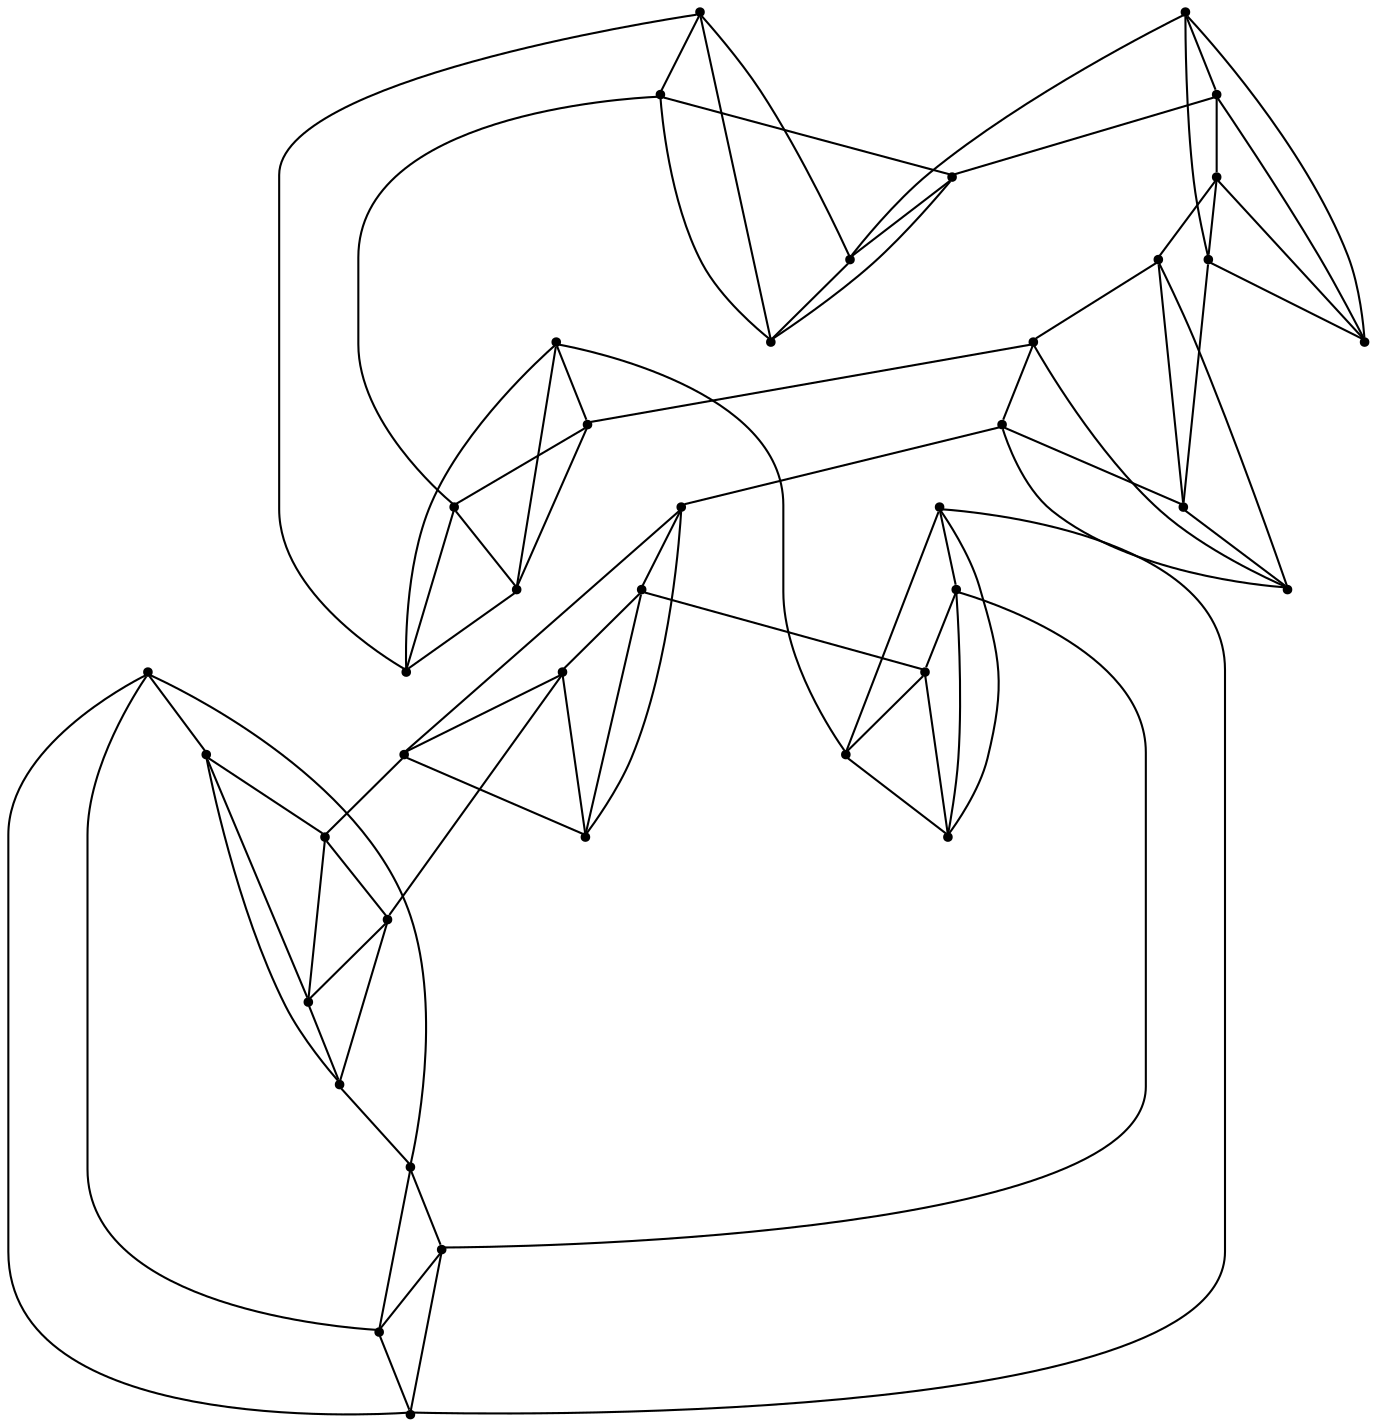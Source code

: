 graph {
  node [shape=point,comment="{\"directed\":false,\"doi\":\"10.1007/978-3-319-73915-1_15\",\"figure\":\"3 (2)\"}"]

  v0 [pos="809.191420759038,331.6229638601398"]
  v1 [pos="767.1847212625499,373.62921212442177"]
  v2 [pos="809.191420759038,457.6373846935758"]
  v3 [pos="767.1847212625499,499.6477025667141"]
  v4 [pos="767.1847212625498,289.61671559585784"]
  v5 [pos="725.1780217660619,331.6229638601398"]
  v6 [pos="767.1847212625498,415.63113642929386"]
  v7 [pos="725.1780217660619,457.6373846935758"]
  v8 [pos="641.1646227730856,289.61671559585784"]
  v9 [pos="683.1713222695738,331.6229638601398"]
  v10 [pos="641.1646227730856,373.62921212442177"]
  v11 [pos="683.1713222695738,457.6373846935758"]
  v12 [pos="641.1646227730857,499.6477025667141"]
  v13 [pos="599.1579232765976,331.6229638601398"]
  v14 [pos="641.1646227730856,415.63113642929386"]
  v15 [pos="599.1579232765976,457.6373846935758"]
  v16 [pos="557.1512873685272,457.6373846935758"]
  v17 [pos="515.1445560778303,499.6477025667141"]
  v18 [pos="557.1512873685272,331.6229638601398"]
  v19 [pos="515.1445560778303,373.62921212442177"]
  v20 [pos="515.1445560778303,415.63113642929386"]
  v21 [pos="473.13788837555103,457.6373846935758"]
  v22 [pos="515.1445560778302,289.61671559585784"]
  v23 [pos="473.13788837555103,331.62296386013975"]
  v24 [pos="389.12448938257484,289.61671559585784"]
  v25 [pos="431.13118887906296,331.62296386013975"]
  v26 [pos="389.12448938257484,373.62921212442177"]
  v27 [pos="431.13118887906296,457.6373846935758"]
  v28 [pos="389.12448938257484,499.6477025667141"]
  v29 [pos="347.11778988608677,331.6229638601398"]
  v30 [pos="389.12448938257484,415.63113642929386"]
  v31 [pos="347.11778988608677,457.6373846935758"]
  v32 [pos="767.1847212625499,331.6229638601398"]
  v33 [pos="767.1847212625499,457.6373846935759"]
  v34 [pos="641.1646227730856,331.6229638601398"]
  v35 [pos="641.1646227730857,457.6373846935758"]
  v36 [pos="515.1445560778303,457.6373846935758"]
  v37 [pos="515.1445560778302,331.6229638601398"]
  v38 [pos="389.12448938257484,331.6229638601398"]
  v39 [pos="389.12448938257484,457.6373846935759"]

  v0 -- v2 [id="-1",pos="809.191420759038,331.6229638601398 833.5369459472751,337.0946483489066 852.5483567169234,356.10579432734124 858.0242097185607,380.45102114508876 865.8504178151478,415.251995135454 843.9886562221909,449.8112407185183 809.191420759038,457.6373846935758"]
  v31 -- v39 [id="-2",pos="347.11778988608677,457.6373846935758 389.12448938257484,457.6373846935759 389.12448938257484,457.6373846935759 389.12448938257484,457.6373846935759"]
  v28 -- v39 [id="-3",pos="389.12448938257484,499.6477025667141 389.12448938257484,457.6373846935759 389.12448938257484,457.6373846935759 389.12448938257484,457.6373846935759"]
  v39 -- v30 [id="-4",pos="389.12448938257484,457.6373846935759 389.12448938257484,415.63113642929386 389.12448938257484,415.63113642929386 389.12448938257484,415.63113642929386"]
  v39 -- v27 [id="-5",pos="389.12448938257484,457.6373846935759 431.13118887906296,457.6373846935758 431.13118887906296,457.6373846935758 431.13118887906296,457.6373846935758"]
  v30 -- v26 [id="-6",pos="389.12448938257484,415.63113642929386 389.12448938257484,373.62921212442177 389.12448938257484,373.62921212442177 389.12448938257484,373.62921212442177"]
  v26 -- v38 [id="-7",pos="389.12448938257484,373.62921212442177 389.12448938257484,331.6229638601398 389.12448938257484,331.6229638601398 389.12448938257484,331.6229638601398"]
  v38 -- v25 [id="-8",pos="389.12448938257484,331.6229638601398 431.13118887906296,331.62296386013975 431.13118887906296,331.62296386013975 431.13118887906296,331.62296386013975"]
  v38 -- v24 [id="-9",pos="389.12448938257484,331.6229638601398 389.12448938257484,289.61671559585784 389.12448938257484,289.61671559585784 389.12448938257484,289.61671559585784"]
  v27 -- v21 [id="-10",pos="431.13118887906296,457.6373846935758 473.13788837555103,457.6373846935758 473.13788837555103,457.6373846935758 473.13788837555103,457.6373846935758"]
  v25 -- v23 [id="-11",pos="431.13118887906296,331.62296386013975 473.13788837555103,331.62296386013975 473.13788837555103,331.62296386013975 473.13788837555103,331.62296386013975"]
  v23 -- v37 [id="-12",pos="473.13788837555103,331.62296386013975 515.1445560778302,331.6229638601398 515.1445560778302,331.6229638601398 515.1445560778302,331.6229638601398"]
  v21 -- v36 [id="-13",pos="473.13788837555103,457.6373846935758 515.1445560778303,457.6373846935758 515.1445560778303,457.6373846935758 515.1445560778303,457.6373846935758"]
  v19 -- v37 [id="-14",pos="515.1445560778303,373.62921212442177 515.1445560778302,331.6229638601398 515.1445560778302,331.6229638601398 515.1445560778302,331.6229638601398"]
  v37 -- v18 [id="-15",pos="515.1445560778302,331.6229638601398 557.1512873685272,331.6229638601398 557.1512873685272,331.6229638601398 557.1512873685272,331.6229638601398"]
  v37 -- v22 [id="-16",pos="515.1445560778302,331.6229638601398 515.1445560778302,289.61671559585784 515.1445560778302,289.61671559585784 515.1445560778302,289.61671559585784"]
  v20 -- v19 [id="-17",pos="515.1445560778303,415.63113642929386 515.1445560778303,373.62921212442177 515.1445560778303,373.62921212442177 515.1445560778303,373.62921212442177"]
  v17 -- v36 [id="-18",pos="515.1445560778303,499.6477025667141 515.1445560778303,457.6373846935758 515.1445560778303,457.6373846935758 515.1445560778303,457.6373846935758"]
  v36 -- v16 [id="-19",pos="515.1445560778303,457.6373846935758 557.1512873685272,457.6373846935758 557.1512873685272,457.6373846935758 557.1512873685272,457.6373846935758"]
  v36 -- v20 [id="-20",pos="515.1445560778303,457.6373846935758 515.1445560778303,415.63113642929386 515.1445560778303,415.63113642929386 515.1445560778303,415.63113642929386"]
  v16 -- v15 [id="-21",pos="557.1512873685272,457.6373846935758 599.1579232765976,457.6373846935758 599.1579232765976,457.6373846935758 599.1579232765976,457.6373846935758"]
  v18 -- v13 [id="-22",pos="557.1512873685272,331.6229638601398 599.1579232765976,331.6229638601398 599.1579232765976,331.6229638601398 599.1579232765976,331.6229638601398"]
  v15 -- v35 [id="-23",pos="599.1579232765976,457.6373846935758 641.1646227730857,457.6373846935758 641.1646227730857,457.6373846935758 641.1646227730857,457.6373846935758"]
  v13 -- v34 [id="-24",pos="599.1579232765976,331.6229638601398 641.1646227730856,331.6229638601398 641.1646227730856,331.6229638601398 641.1646227730856,331.6229638601398"]
  v12 -- v35 [id="-25",pos="641.1646227730857,499.6477025667141 641.1646227730857,457.6373846935758 641.1646227730857,457.6373846935758 641.1646227730857,457.6373846935758"]
  v35 -- v11 [id="-26",pos="641.1646227730857,457.6373846935758 683.1713222695738,457.6373846935758 683.1713222695738,457.6373846935758 683.1713222695738,457.6373846935758"]
  v35 -- v14 [id="-27",pos="641.1646227730857,457.6373846935758 641.1646227730856,415.63113642929386 641.1646227730856,415.63113642929386 641.1646227730856,415.63113642929386"]
  v14 -- v10 [id="-28",pos="641.1646227730856,415.63113642929386 641.1646227730856,373.62921212442177 641.1646227730856,373.62921212442177 641.1646227730856,373.62921212442177"]
  v10 -- v34 [id="-29",pos="641.1646227730856,373.62921212442177 641.1646227730856,331.6229638601398 641.1646227730856,331.6229638601398 641.1646227730856,331.6229638601398"]
  v34 -- v8 [id="-30",pos="641.1646227730856,331.6229638601398 641.1646227730856,289.61671559585784 641.1646227730856,289.61671559585784 641.1646227730856,289.61671559585784"]
  v34 -- v9 [id="-31",pos="641.1646227730856,331.6229638601398 683.1713222695738,331.6229638601398 683.1713222695738,331.6229638601398 683.1713222695738,331.6229638601398"]
  v11 -- v7 [id="-32",pos="683.1713222695738,457.6373846935758 725.1780217660619,457.6373846935758 725.1780217660619,457.6373846935758 725.1780217660619,457.6373846935758"]
  v9 -- v5 [id="-33",pos="683.1713222695738,331.6229638601398 725.1780217660619,331.6229638601398 725.1780217660619,331.6229638601398 725.1780217660619,331.6229638601398"]
  v7 -- v33 [id="-34",pos="725.1780217660619,457.6373846935758 767.1847212625499,457.6373846935759 767.1847212625499,457.6373846935759 767.1847212625499,457.6373846935759"]
  v5 -- v32 [id="-35",pos="725.1780217660619,331.6229638601398 767.1847212625499,331.6229638601398 767.1847212625499,331.6229638601398 767.1847212625499,331.6229638601398"]
  v3 -- v33 [id="-36",pos="767.1847212625499,499.6477025667141 767.1847212625499,457.6373846935759 767.1847212625499,457.6373846935759 767.1847212625499,457.6373846935759"]
  v33 -- v6 [id="-37",pos="767.1847212625499,457.6373846935759 767.1847212625498,415.63113642929386 767.1847212625498,415.63113642929386 767.1847212625498,415.63113642929386"]
  v33 -- v2 [id="-38",pos="767.1847212625499,457.6373846935759 809.191420759038,457.6373846935758 809.191420759038,457.6373846935758 809.191420759038,457.6373846935758"]
  v6 -- v1 [id="-39",pos="767.1847212625498,415.63113642929386 767.1847212625499,373.62921212442177 767.1847212625499,373.62921212442177 767.1847212625499,373.62921212442177"]
  v1 -- v32 [id="-40",pos="767.1847212625499,373.62921212442177 767.1847212625499,331.6229638601398 767.1847212625499,331.6229638601398 767.1847212625499,331.6229638601398"]
  v32 -- v0 [id="-41",pos="767.1847212625499,331.6229638601398 809.191420759038,331.6229638601398 809.191420759038,331.6229638601398 809.191420759038,331.6229638601398"]
  v32 -- v4 [id="-42",pos="767.1847212625499,331.6229638601398 767.1847212625498,289.61671559585784 767.1847212625498,289.61671559585784 767.1847212625498,289.61671559585784"]
  v31 -- v29 [id="-43",pos="347.11778988608677,457.6373846935758 312.3164529699924,457.6373846935758 284.1077724355635,429.42908166897575 284.1077724355635,394.62813947242967 284.1077724355635,359.8271654820644 312.3164529699924,331.6188624574643 347.11778988608677,331.6229638601398"]
  v31 -- v30 [id="-44",pos="347.11778988608677,457.6373846935758 347.11778988608677,434.43813429471 365.92495465808946,415.63120001693227 389.12448938257484,415.63113642929386"]
  v29 -- v24 [id="-45",pos="347.11778988608677,331.6229638601398 347.11778988608677,308.4196120585985 365.92495465808946,289.6126777808207 389.12448938257484,289.61671559585784"]
  v28 -- v17 [id="-46",pos="389.12448938257484,499.6477025667141 389.12448938257484,534.4485493818026 417.3331381227949,562.6568683033123 452.134538627307,562.6568683033123 486.9359073376102,562.6568683033123 515.1445560778303,534.4485493818026 515.1445560778303,499.6477025667141"]
  v28 -- v31 [id="-47",pos="389.12448938257484,499.6477025667141 365.92495465808946,499.6435693702194 347.11778988608677,480.83663509244167 347.11778988608677,457.6373846935758"]
  v26 -- v29 [id="-48",pos="389.12448938257484,373.62921212442177 365.92495465808946,373.6250471341079 347.11778988608677,354.8181128563301 347.11778988608677,331.6229638601398"]
  v24 -- v25 [id="-49",pos="389.12448938257484,289.61671559585784 412.32402410706027,289.6126777808207 431.13118887906296,308.4196120585985 431.13118887906296,331.62296386013975"]
  v27 -- v28 [id="-50",pos="431.13118887906296,457.6373846935758 431.13118887906296,480.83663509244167 412.32402410706027,499.6435693702194 389.12448938257484,499.6477025667141"]
  v25 -- v26 [id="-51",pos="431.13118887906296,331.62296386013975 431.13118887906296,354.8181128563301 412.32402410706027,373.6250471341079 389.12448938257484,373.62921212442177"]
  v24 -- v22 [id="-52",pos="389.12448938257484,289.61671559585784 389.12448938257484,254.81577339931175 417.3331381227949,226.60747037471162 452.13450683309816,226.60747037471162 486.9359073376102,226.60747037471162 515.1445560778303,254.81577339931175 515.1445560778302,289.61671559585784"]
  v30 -- v27 [id="-53",pos="389.12448938257484,415.63113642929386 412.32402410706027,415.63120001693227 431.13118887906296,434.43813429471 431.13118887906296,457.6373846935758"]
  v21 -- v20 [id="-54",pos="473.13788837555103,457.6373846935758 473.13788837555103,434.43813429471 491.9450531475537,415.63120001693227 515.1445560778303,415.63113642929386"]
  v19 -- v23 [id="-55",pos="515.1445560778303,373.62921212442177 491.94498955913605,373.6250471341079 473.13782478713335,354.8181128563301 473.13788837555103,331.62296386013975"]
  v22 -- v18 [id="-56",pos="515.1445560778302,289.61671559585784 538.3440590081068,289.6126777808207 557.1512237801095,308.4196120585985 557.1512873685272,331.6229638601398"]
  v23 -- v22 [id="-57",pos="473.13788837555103,331.62296386013975 473.13782478713335,308.4196120585985 491.94498955913605,289.6126777808207 515.1445560778302,289.61671559585784"]
  v17 -- v21 [id="-58",pos="515.1445560778303,499.6477025667141 491.9450531475537,499.6435693702194 473.13788837555103,480.83663509244167 473.13788837555103,457.6373846935758"]
  v20 -- v16 [id="-59",pos="515.1445560778303,415.63113642929386 538.3441225965245,415.63120001693227 557.1512873685272,434.43813429471 557.1512873685272,457.6373846935758"]
  v18 -- v19 [id="-60",pos="557.1512873685272,331.6229638601398 557.1512237801095,354.8181128563301 538.3440590081068,373.6250471341079 515.1445560778303,373.62921212442177"]
  v16 -- v17 [id="-61",pos="557.1512873685272,457.6373846935758 557.1512873685272,480.83663509244167 538.3441225965245,499.6435693702194 515.1445560778303,499.6477025667141"]
  v15 -- v14 [id="-62",pos="599.1579232765976,457.6373846935758 599.1579232765976,434.43813429471 617.9650880486003,415.63120001693227 641.1646227730856,415.63113642929386"]
  v13 -- v8 [id="-63",pos="599.1579232765976,331.6229638601398 599.1579232765976,308.4196120585985 617.9650880486003,289.6126777808207 641.1646227730856,289.61671559585784"]
  v12 -- v3 [id="-64",pos="641.1646227730857,499.6477025667141 641.1646227730856,534.4485493818026 669.3732715133057,562.6568683033123 704.174640223609,562.6568683033123 738.9760089339122,562.6568683033123 767.1847212625499,534.4485493818026 767.1847212625499,499.6477025667141"]
  v12 -- v15 [id="-65",pos="641.1646227730857,499.6477025667141 617.9650880486003,499.6435693702194 599.1579232765976,480.83663509244167 599.1579232765976,457.6373846935758"]
  v10 -- v13 [id="-66",pos="641.1646227730856,373.62921212442177 617.9650880486003,373.6250471341079 599.1579232765976,354.8181128563301 599.1579232765976,331.6229638601398"]
  v8 -- v9 [id="-67",pos="641.1646227730856,289.61671559585784 664.364157497571,289.6126777808207 683.1713222695738,308.4196120585985 683.1713222695738,331.6229638601398"]
  v11 -- v12 [id="-68",pos="683.1713222695738,457.6373846935758 683.1713222695738,480.83663509244167 664.364157497571,499.6435693702194 641.1646227730857,499.6477025667141"]
  v9 -- v10 [id="-69",pos="683.1713222695738,331.6229638601398 683.1713222695738,354.8181128563301 664.364157497571,373.6250471341079 641.1646227730856,373.62921212442177"]
  v14 -- v11 [id="-70",pos="641.1646227730856,415.63113642929386 664.364157497571,415.63120001693227 683.1713222695738,434.43813429471 683.1713222695738,457.6373846935758"]
  v8 -- v4 [id="-71",pos="641.1646227730856,289.61671559585784 641.1646227730856,254.81577339931175 669.3732715133057,226.60747037471162 704.1747038120267,226.60747037471162 738.9760725223299,226.60747037471162 767.1847212625499,254.81577339931175 767.1847212625498,289.61671559585784"]
  v7 -- v6 [id="-72",pos="725.1780217660619,457.6373846935758 725.1780217660619,434.43813429471 743.9810532909141,415.63120001693227 767.1847212625498,415.63113642929386"]
  v3 -- v7 [id="-73",pos="767.1847212625499,499.6477025667141 743.9810532909141,499.6435693702194 725.1780217660619,480.83663509244167 725.1780217660619,457.6373846935758"]
  v6 -- v2 [id="-74",pos="767.1847212625498,415.63113642929386 790.3842559870353,415.63120001693227 809.191420759038,434.43813429471 809.191420759038,457.6373846935758"]
  v1 -- v5 [id="-75",pos="767.1847212625499,373.62921212442177 743.9810532909141,373.6250471341079 725.1780217660619,354.8181128563301 725.1780217660619,331.6229638601398"]
  v5 -- v4 [id="-76",pos="725.1780217660619,331.6229638601398 725.1780217660619,308.4196120585985 743.9810532909141,289.6126777808207 767.1847212625498,289.61671559585784"]
  v4 -- v0 [id="-77",pos="767.1847212625498,289.61671559585784 790.3842559870353,289.6126777808207 809.191420759038,308.4196120585985 809.191420759038,331.6229638601398"]
  v29 -- v38 [id="-78",pos="347.11778988608677,331.6229638601398 389.12448938257484,331.6229638601398 389.12448938257484,331.6229638601398 389.12448938257484,331.6229638601398"]
  v2 -- v3 [id="-79",pos="809.191420759038,457.6373846935758 809.191420759038,480.83663509244167 790.3842559870353,499.6435693702194 767.1847212625499,499.6477025667141"]
  v0 -- v1 [id="-80",pos="809.191420759038,331.6229638601398 809.191420759038,354.8181128563301 790.3842559870353,373.6250471341079 767.1847212625499,373.62921212442177"]
}